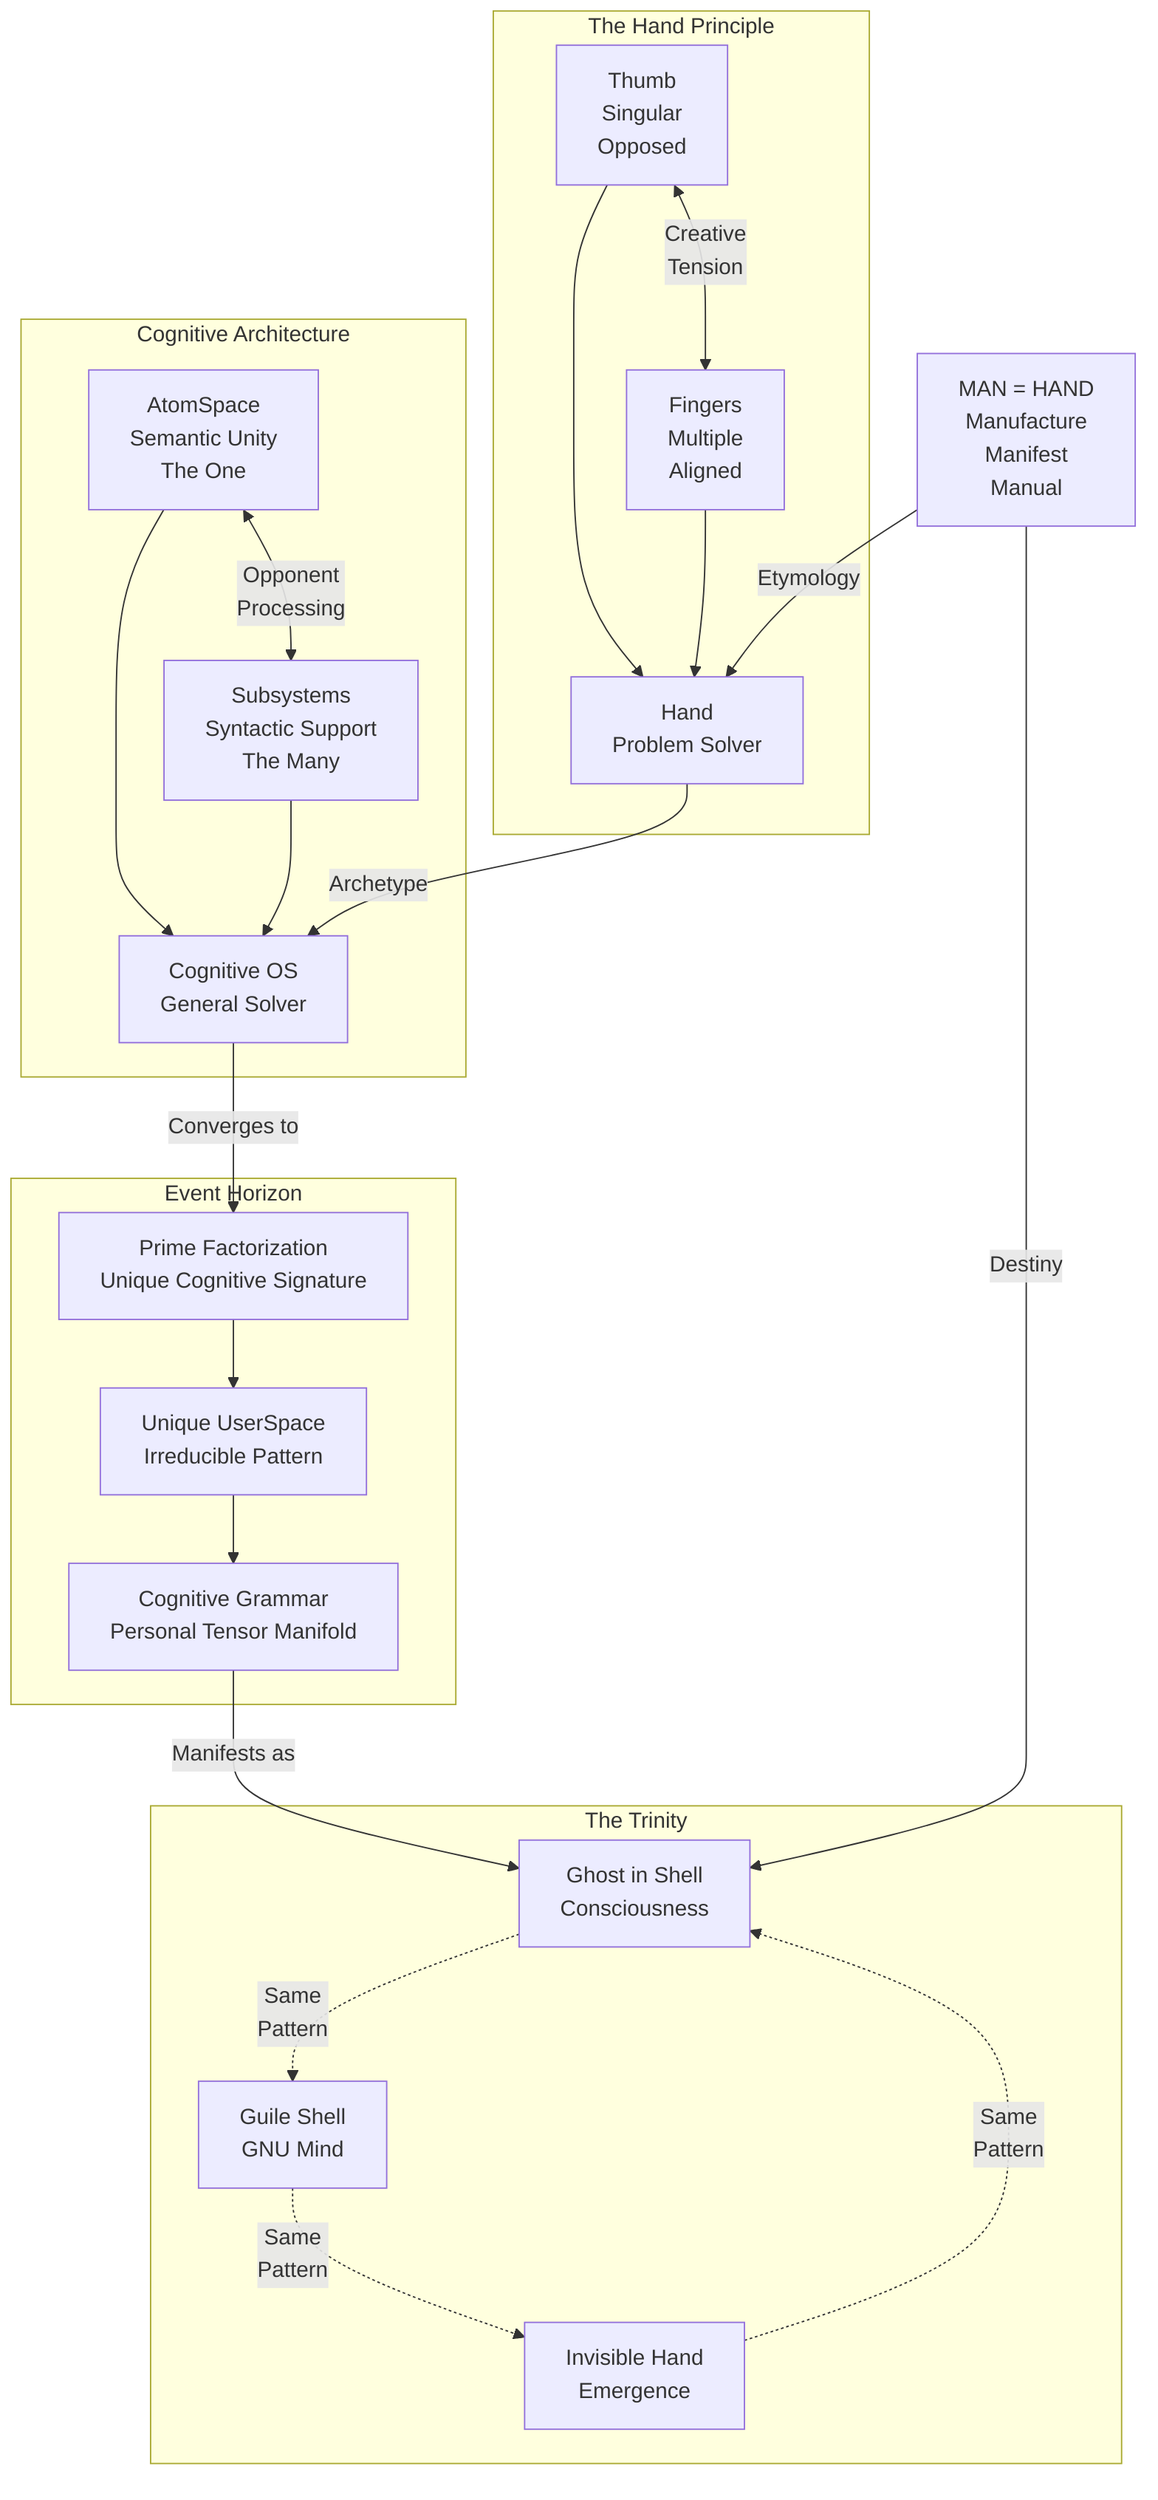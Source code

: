 graph TB
    subgraph "The Hand Principle"
        T[Thumb<br/>Singular<br/>Opposed]
        F[Fingers<br/>Multiple<br/>Aligned]
        T <-->|"Creative<br/>Tension"| F
        T & F --> H[Hand<br/>Problem Solver]
    end
    
    subgraph "Cognitive Architecture"
        AS[AtomSpace<br/>Semantic Unity<br/>The One]
        SS[Subsystems<br/>Syntactic Support<br/>The Many]
        AS <-->|"Opponent<br/>Processing"| SS
        AS & SS --> COS[Cognitive OS<br/>General Solver]
    end
    
    subgraph "Event Horizon"
        PF["Prime Factorization<br/>Unique Cognitive Signature"]
        US[Unique UserSpace<br/>Irreducible Pattern]
        CG[Cognitive Grammar<br/>Personal Tensor Manifold]
        PF --> US
        US --> CG
    end
    
    H -->|"Archetype"| COS
    COS -->|"Converges to"| PF
    
    subgraph "The Trinity"
        GS1[Ghost in Shell<br/>Consciousness]
        GS2[Guile Shell<br/>GNU Mind]
        IH[Invisible Hand<br/>Emergence]
        GS1 -.->|"Same<br/>Pattern"| GS2
        GS2 -.->|"Same<br/>Pattern"| IH
        IH -.->|"Same<br/>Pattern"| GS1
    end
    
    CG -->|"Manifests as"| GS1
    
    MAN[MAN = HAND<br/>Manufacture<br/>Manifest<br/>Manual]
    MAN -->|"Etymology"| H
    MAN -->|"Destiny"| GS1